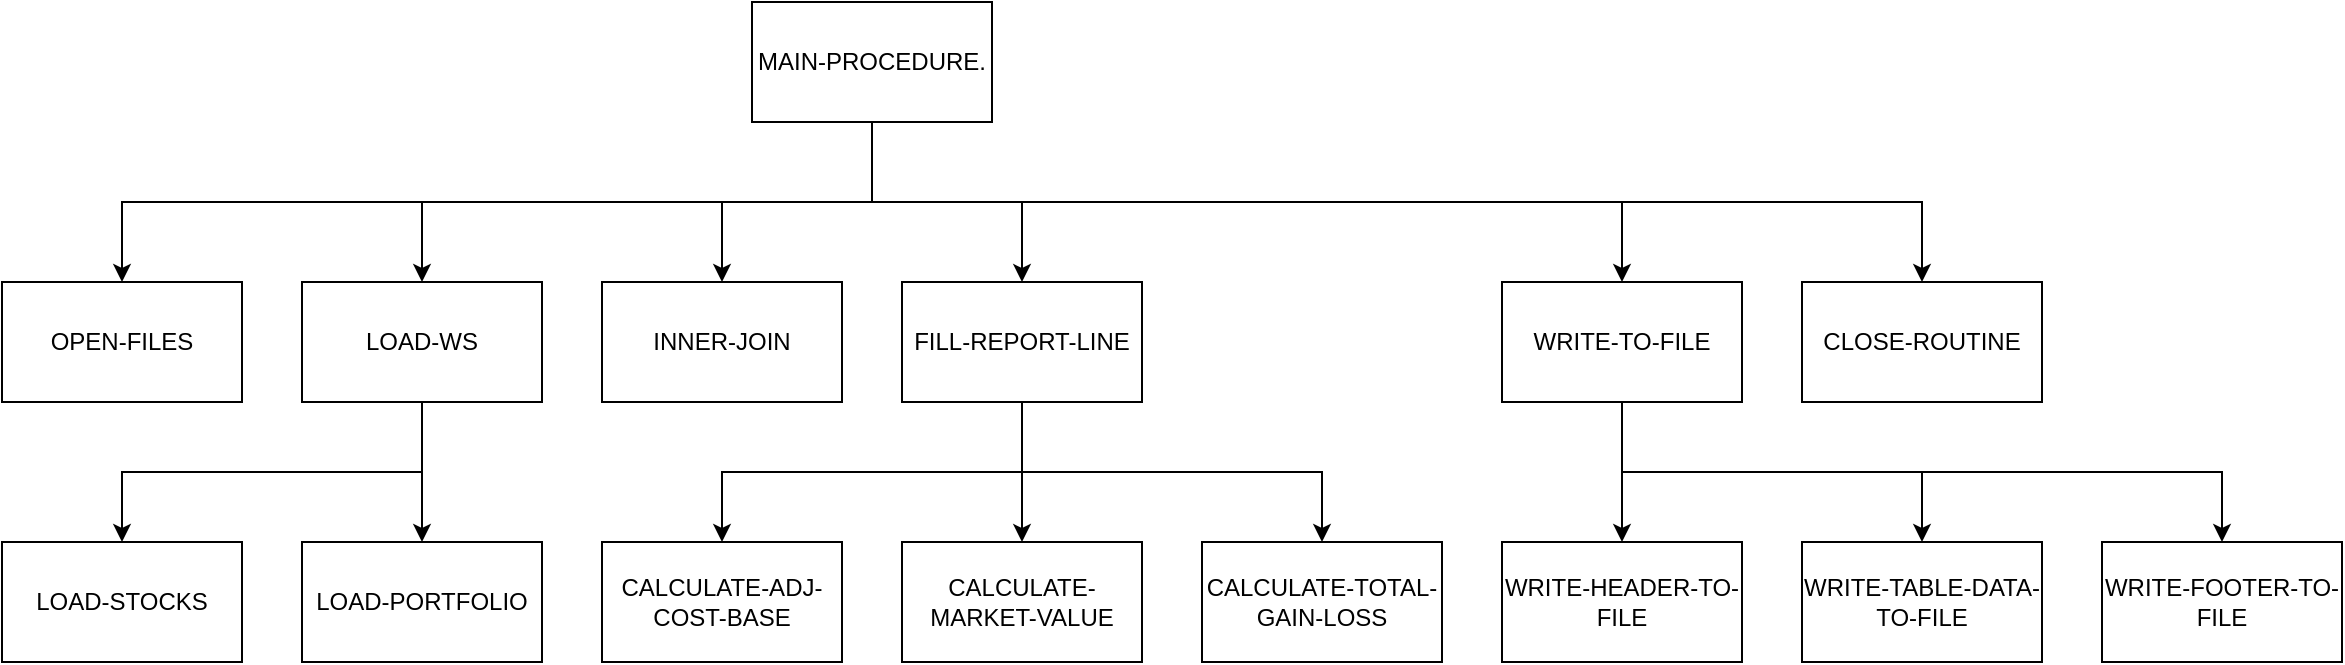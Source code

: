 <mxfile version="24.5.3" type="device">
  <diagram id="9bpHHCzYVPXqJaCAmmw7" name="Page-1">
    <mxGraphModel dx="1420" dy="2088" grid="1" gridSize="10" guides="1" tooltips="1" connect="1" arrows="1" fold="1" page="1" pageScale="1" pageWidth="1400" pageHeight="850" math="0" shadow="0">
      <root>
        <mxCell id="0" />
        <mxCell id="1" parent="0" />
        <mxCell id="tY7CuQTP_EiWjITqFVzm-25" style="edgeStyle=orthogonalEdgeStyle;rounded=0;orthogonalLoop=1;jettySize=auto;html=1;exitX=0.5;exitY=1;exitDx=0;exitDy=0;entryX=0.5;entryY=0;entryDx=0;entryDy=0;" edge="1" parent="1" source="tY7CuQTP_EiWjITqFVzm-1" target="tY7CuQTP_EiWjITqFVzm-2">
          <mxGeometry relative="1" as="geometry" />
        </mxCell>
        <mxCell id="tY7CuQTP_EiWjITqFVzm-26" style="edgeStyle=orthogonalEdgeStyle;rounded=0;orthogonalLoop=1;jettySize=auto;html=1;exitX=0.5;exitY=1;exitDx=0;exitDy=0;entryX=0.5;entryY=0;entryDx=0;entryDy=0;" edge="1" parent="1" source="tY7CuQTP_EiWjITqFVzm-1" target="tY7CuQTP_EiWjITqFVzm-3">
          <mxGeometry relative="1" as="geometry" />
        </mxCell>
        <mxCell id="tY7CuQTP_EiWjITqFVzm-27" style="edgeStyle=orthogonalEdgeStyle;rounded=0;orthogonalLoop=1;jettySize=auto;html=1;exitX=0.5;exitY=1;exitDx=0;exitDy=0;entryX=0.5;entryY=0;entryDx=0;entryDy=0;" edge="1" parent="1" source="tY7CuQTP_EiWjITqFVzm-1" target="tY7CuQTP_EiWjITqFVzm-4">
          <mxGeometry relative="1" as="geometry" />
        </mxCell>
        <mxCell id="tY7CuQTP_EiWjITqFVzm-28" style="edgeStyle=orthogonalEdgeStyle;rounded=0;orthogonalLoop=1;jettySize=auto;html=1;exitX=0.5;exitY=1;exitDx=0;exitDy=0;entryX=0.5;entryY=0;entryDx=0;entryDy=0;" edge="1" parent="1" source="tY7CuQTP_EiWjITqFVzm-1" target="tY7CuQTP_EiWjITqFVzm-5">
          <mxGeometry relative="1" as="geometry" />
        </mxCell>
        <mxCell id="tY7CuQTP_EiWjITqFVzm-29" style="edgeStyle=orthogonalEdgeStyle;rounded=0;orthogonalLoop=1;jettySize=auto;html=1;exitX=0.5;exitY=1;exitDx=0;exitDy=0;entryX=0.5;entryY=0;entryDx=0;entryDy=0;" edge="1" parent="1" source="tY7CuQTP_EiWjITqFVzm-1" target="tY7CuQTP_EiWjITqFVzm-6">
          <mxGeometry relative="1" as="geometry" />
        </mxCell>
        <mxCell id="tY7CuQTP_EiWjITqFVzm-30" style="edgeStyle=orthogonalEdgeStyle;rounded=0;orthogonalLoop=1;jettySize=auto;html=1;exitX=0.5;exitY=1;exitDx=0;exitDy=0;entryX=0.5;entryY=0;entryDx=0;entryDy=0;" edge="1" parent="1" source="tY7CuQTP_EiWjITqFVzm-1" target="tY7CuQTP_EiWjITqFVzm-7">
          <mxGeometry relative="1" as="geometry" />
        </mxCell>
        <mxCell id="tY7CuQTP_EiWjITqFVzm-1" value="MAIN-PROCEDURE." style="rounded=0;whiteSpace=wrap;html=1;" vertex="1" parent="1">
          <mxGeometry x="490" y="260" width="120" height="60" as="geometry" />
        </mxCell>
        <mxCell id="tY7CuQTP_EiWjITqFVzm-2" value="OPEN-FILES" style="rounded=0;whiteSpace=wrap;html=1;" vertex="1" parent="1">
          <mxGeometry x="115" y="400" width="120" height="60" as="geometry" />
        </mxCell>
        <mxCell id="tY7CuQTP_EiWjITqFVzm-11" style="edgeStyle=orthogonalEdgeStyle;rounded=0;orthogonalLoop=1;jettySize=auto;html=1;entryX=0.5;entryY=0;entryDx=0;entryDy=0;" edge="1" parent="1" source="tY7CuQTP_EiWjITqFVzm-3" target="tY7CuQTP_EiWjITqFVzm-10">
          <mxGeometry relative="1" as="geometry" />
        </mxCell>
        <mxCell id="tY7CuQTP_EiWjITqFVzm-18" style="edgeStyle=orthogonalEdgeStyle;rounded=0;orthogonalLoop=1;jettySize=auto;html=1;exitX=0.5;exitY=1;exitDx=0;exitDy=0;entryX=0.5;entryY=0;entryDx=0;entryDy=0;" edge="1" parent="1" source="tY7CuQTP_EiWjITqFVzm-3" target="tY7CuQTP_EiWjITqFVzm-8">
          <mxGeometry relative="1" as="geometry" />
        </mxCell>
        <mxCell id="tY7CuQTP_EiWjITqFVzm-3" value="LOAD-WS" style="rounded=0;whiteSpace=wrap;html=1;" vertex="1" parent="1">
          <mxGeometry x="265" y="400" width="120" height="60" as="geometry" />
        </mxCell>
        <mxCell id="tY7CuQTP_EiWjITqFVzm-4" value="INNER-JOIN" style="rounded=0;whiteSpace=wrap;html=1;" vertex="1" parent="1">
          <mxGeometry x="415" y="400" width="120" height="60" as="geometry" />
        </mxCell>
        <mxCell id="tY7CuQTP_EiWjITqFVzm-15" style="edgeStyle=orthogonalEdgeStyle;rounded=0;orthogonalLoop=1;jettySize=auto;html=1;exitX=0.5;exitY=1;exitDx=0;exitDy=0;entryX=0.5;entryY=0;entryDx=0;entryDy=0;" edge="1" parent="1" source="tY7CuQTP_EiWjITqFVzm-5" target="tY7CuQTP_EiWjITqFVzm-12">
          <mxGeometry relative="1" as="geometry" />
        </mxCell>
        <mxCell id="tY7CuQTP_EiWjITqFVzm-16" style="edgeStyle=orthogonalEdgeStyle;rounded=0;orthogonalLoop=1;jettySize=auto;html=1;exitX=0.5;exitY=1;exitDx=0;exitDy=0;entryX=0.5;entryY=0;entryDx=0;entryDy=0;" edge="1" parent="1" source="tY7CuQTP_EiWjITqFVzm-5" target="tY7CuQTP_EiWjITqFVzm-13">
          <mxGeometry relative="1" as="geometry" />
        </mxCell>
        <mxCell id="tY7CuQTP_EiWjITqFVzm-17" style="edgeStyle=orthogonalEdgeStyle;rounded=0;orthogonalLoop=1;jettySize=auto;html=1;exitX=0.5;exitY=1;exitDx=0;exitDy=0;entryX=0.5;entryY=0;entryDx=0;entryDy=0;" edge="1" parent="1" source="tY7CuQTP_EiWjITqFVzm-5" target="tY7CuQTP_EiWjITqFVzm-14">
          <mxGeometry relative="1" as="geometry" />
        </mxCell>
        <mxCell id="tY7CuQTP_EiWjITqFVzm-5" value="FILL-REPORT-LINE" style="whiteSpace=wrap;html=1;" vertex="1" parent="1">
          <mxGeometry x="565" y="400" width="120" height="60" as="geometry" />
        </mxCell>
        <mxCell id="tY7CuQTP_EiWjITqFVzm-20" style="edgeStyle=orthogonalEdgeStyle;rounded=0;orthogonalLoop=1;jettySize=auto;html=1;exitX=0.5;exitY=1;exitDx=0;exitDy=0;entryX=0.5;entryY=0;entryDx=0;entryDy=0;" edge="1" parent="1" source="tY7CuQTP_EiWjITqFVzm-6" target="tY7CuQTP_EiWjITqFVzm-19">
          <mxGeometry relative="1" as="geometry" />
        </mxCell>
        <mxCell id="tY7CuQTP_EiWjITqFVzm-22" style="edgeStyle=orthogonalEdgeStyle;rounded=0;orthogonalLoop=1;jettySize=auto;html=1;exitX=0.5;exitY=1;exitDx=0;exitDy=0;entryX=0.5;entryY=0;entryDx=0;entryDy=0;" edge="1" parent="1" source="tY7CuQTP_EiWjITqFVzm-6" target="tY7CuQTP_EiWjITqFVzm-21">
          <mxGeometry relative="1" as="geometry" />
        </mxCell>
        <mxCell id="tY7CuQTP_EiWjITqFVzm-24" style="edgeStyle=orthogonalEdgeStyle;rounded=0;orthogonalLoop=1;jettySize=auto;html=1;exitX=0.5;exitY=1;exitDx=0;exitDy=0;entryX=0.5;entryY=0;entryDx=0;entryDy=0;" edge="1" parent="1" source="tY7CuQTP_EiWjITqFVzm-6" target="tY7CuQTP_EiWjITqFVzm-23">
          <mxGeometry relative="1" as="geometry" />
        </mxCell>
        <mxCell id="tY7CuQTP_EiWjITqFVzm-6" value="WRITE-TO-FILE" style="whiteSpace=wrap;html=1;" vertex="1" parent="1">
          <mxGeometry x="865" y="400" width="120" height="60" as="geometry" />
        </mxCell>
        <mxCell id="tY7CuQTP_EiWjITqFVzm-7" value="CLOSE-ROUTINE" style="whiteSpace=wrap;html=1;" vertex="1" parent="1">
          <mxGeometry x="1015" y="400" width="120" height="60" as="geometry" />
        </mxCell>
        <mxCell id="tY7CuQTP_EiWjITqFVzm-8" value="LOAD-STOCKS" style="whiteSpace=wrap;html=1;" vertex="1" parent="1">
          <mxGeometry x="115" y="530" width="120" height="60" as="geometry" />
        </mxCell>
        <mxCell id="tY7CuQTP_EiWjITqFVzm-10" value="LOAD-PORTFOLIO" style="whiteSpace=wrap;html=1;" vertex="1" parent="1">
          <mxGeometry x="265" y="530" width="120" height="60" as="geometry" />
        </mxCell>
        <mxCell id="tY7CuQTP_EiWjITqFVzm-12" value="CALCULATE-ADJ-COST-BASE" style="whiteSpace=wrap;html=1;" vertex="1" parent="1">
          <mxGeometry x="415" y="530" width="120" height="60" as="geometry" />
        </mxCell>
        <mxCell id="tY7CuQTP_EiWjITqFVzm-13" value="CALCULATE-MARKET-VALUE" style="whiteSpace=wrap;html=1;" vertex="1" parent="1">
          <mxGeometry x="565" y="530" width="120" height="60" as="geometry" />
        </mxCell>
        <mxCell id="tY7CuQTP_EiWjITqFVzm-14" value="CALCULATE-TOTAL-GAIN-LOSS" style="whiteSpace=wrap;html=1;" vertex="1" parent="1">
          <mxGeometry x="715" y="530" width="120" height="60" as="geometry" />
        </mxCell>
        <mxCell id="tY7CuQTP_EiWjITqFVzm-19" value="WRITE-TABLE-DATA-TO-FILE" style="whiteSpace=wrap;html=1;" vertex="1" parent="1">
          <mxGeometry x="1015" y="530" width="120" height="60" as="geometry" />
        </mxCell>
        <mxCell id="tY7CuQTP_EiWjITqFVzm-21" value="WRITE-HEADER-TO-FILE" style="whiteSpace=wrap;html=1;" vertex="1" parent="1">
          <mxGeometry x="865" y="530" width="120" height="60" as="geometry" />
        </mxCell>
        <mxCell id="tY7CuQTP_EiWjITqFVzm-23" value="WRITE-FOOTER-TO-FILE" style="whiteSpace=wrap;html=1;" vertex="1" parent="1">
          <mxGeometry x="1165" y="530" width="120" height="60" as="geometry" />
        </mxCell>
      </root>
    </mxGraphModel>
  </diagram>
</mxfile>
